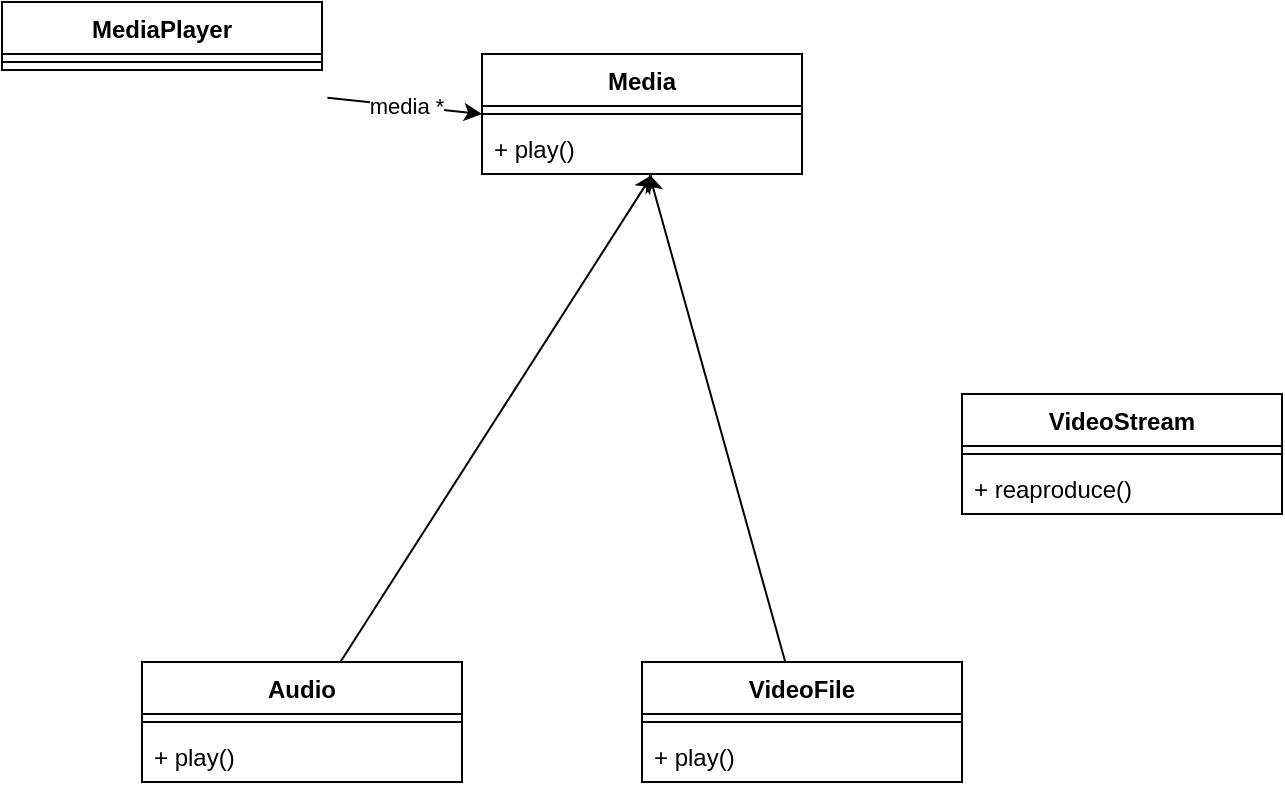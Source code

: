 <mxfile>
    <diagram id="M0sOIqf9t7IhPtVmi4RY" name="Página-1">
        <mxGraphModel dx="1254" dy="617" grid="1" gridSize="10" guides="1" tooltips="1" connect="1" arrows="1" fold="1" page="1" pageScale="1" pageWidth="827" pageHeight="1169" math="0" shadow="0">
            <root>
                <mxCell id="0"/>
                <mxCell id="1" parent="0"/>
                <mxCell id="23" style="edgeStyle=none;html=1;" edge="1" parent="1" source="2" target="17">
                    <mxGeometry relative="1" as="geometry"/>
                </mxCell>
                <mxCell id="2" value="VideoFile" style="swimlane;fontStyle=1;align=center;verticalAlign=top;childLayout=stackLayout;horizontal=1;startSize=26;horizontalStack=0;resizeParent=1;resizeParentMax=0;resizeLast=0;collapsible=1;marginBottom=0;" vertex="1" parent="1">
                    <mxGeometry x="360" y="424" width="160" height="60" as="geometry"/>
                </mxCell>
                <mxCell id="4" value="" style="line;strokeWidth=1;fillColor=none;align=left;verticalAlign=middle;spacingTop=-1;spacingLeft=3;spacingRight=3;rotatable=0;labelPosition=right;points=[];portConstraint=eastwest;" vertex="1" parent="2">
                    <mxGeometry y="26" width="160" height="8" as="geometry"/>
                </mxCell>
                <mxCell id="26" value="+ play()" style="text;strokeColor=none;fillColor=none;align=left;verticalAlign=top;spacingLeft=4;spacingRight=4;overflow=hidden;rotatable=0;points=[[0,0.5],[1,0.5]];portConstraint=eastwest;" vertex="1" parent="2">
                    <mxGeometry y="34" width="160" height="26" as="geometry"/>
                </mxCell>
                <mxCell id="24" style="edgeStyle=none;html=1;entryX=0.532;entryY=1.013;entryDx=0;entryDy=0;entryPerimeter=0;" edge="1" parent="1" source="6" target="17">
                    <mxGeometry relative="1" as="geometry"/>
                </mxCell>
                <mxCell id="6" value="Audio" style="swimlane;fontStyle=1;align=center;verticalAlign=top;childLayout=stackLayout;horizontal=1;startSize=26;horizontalStack=0;resizeParent=1;resizeParentMax=0;resizeLast=0;collapsible=1;marginBottom=0;" vertex="1" parent="1">
                    <mxGeometry x="110" y="424" width="160" height="60" as="geometry"/>
                </mxCell>
                <mxCell id="8" value="" style="line;strokeWidth=1;fillColor=none;align=left;verticalAlign=middle;spacingTop=-1;spacingLeft=3;spacingRight=3;rotatable=0;labelPosition=right;points=[];portConstraint=eastwest;" vertex="1" parent="6">
                    <mxGeometry y="26" width="160" height="8" as="geometry"/>
                </mxCell>
                <mxCell id="25" value="+ play()" style="text;strokeColor=none;fillColor=none;align=left;verticalAlign=top;spacingLeft=4;spacingRight=4;overflow=hidden;rotatable=0;points=[[0,0.5],[1,0.5]];portConstraint=eastwest;" vertex="1" parent="6">
                    <mxGeometry y="34" width="160" height="26" as="geometry"/>
                </mxCell>
                <mxCell id="10" value="MediaPlayer" style="swimlane;fontStyle=1;align=center;verticalAlign=top;childLayout=stackLayout;horizontal=1;startSize=26;horizontalStack=0;resizeParent=1;resizeParentMax=0;resizeLast=0;collapsible=1;marginBottom=0;" vertex="1" parent="1">
                    <mxGeometry x="40" y="94" width="160" height="34" as="geometry"/>
                </mxCell>
                <mxCell id="12" value="" style="line;strokeWidth=1;fillColor=none;align=left;verticalAlign=middle;spacingTop=-1;spacingLeft=3;spacingRight=3;rotatable=0;labelPosition=right;points=[];portConstraint=eastwest;" vertex="1" parent="10">
                    <mxGeometry y="26" width="160" height="8" as="geometry"/>
                </mxCell>
                <mxCell id="14" value="Media" style="swimlane;fontStyle=1;align=center;verticalAlign=top;childLayout=stackLayout;horizontal=1;startSize=26;horizontalStack=0;resizeParent=1;resizeParentMax=0;resizeLast=0;collapsible=1;marginBottom=0;" vertex="1" parent="1">
                    <mxGeometry x="280" y="120" width="160" height="60" as="geometry"/>
                </mxCell>
                <mxCell id="16" value="" style="line;strokeWidth=1;fillColor=none;align=left;verticalAlign=middle;spacingTop=-1;spacingLeft=3;spacingRight=3;rotatable=0;labelPosition=right;points=[];portConstraint=eastwest;" vertex="1" parent="14">
                    <mxGeometry y="26" width="160" height="8" as="geometry"/>
                </mxCell>
                <mxCell id="17" value="+ play()" style="text;strokeColor=none;fillColor=none;align=left;verticalAlign=top;spacingLeft=4;spacingRight=4;overflow=hidden;rotatable=0;points=[[0,0.5],[1,0.5]];portConstraint=eastwest;" vertex="1" parent="14">
                    <mxGeometry y="34" width="160" height="26" as="geometry"/>
                </mxCell>
                <mxCell id="18" value="VideoStream" style="swimlane;fontStyle=1;align=center;verticalAlign=top;childLayout=stackLayout;horizontal=1;startSize=26;horizontalStack=0;resizeParent=1;resizeParentMax=0;resizeLast=0;collapsible=1;marginBottom=0;" vertex="1" parent="1">
                    <mxGeometry x="520" y="290" width="160" height="60" as="geometry"/>
                </mxCell>
                <mxCell id="20" value="" style="line;strokeWidth=1;fillColor=none;align=left;verticalAlign=middle;spacingTop=-1;spacingLeft=3;spacingRight=3;rotatable=0;labelPosition=right;points=[];portConstraint=eastwest;" vertex="1" parent="18">
                    <mxGeometry y="26" width="160" height="8" as="geometry"/>
                </mxCell>
                <mxCell id="21" value="+ reaproduce()" style="text;strokeColor=none;fillColor=none;align=left;verticalAlign=top;spacingLeft=4;spacingRight=4;overflow=hidden;rotatable=0;points=[[0,0.5],[1,0.5]];portConstraint=eastwest;" vertex="1" parent="18">
                    <mxGeometry y="34" width="160" height="26" as="geometry"/>
                </mxCell>
                <mxCell id="22" value="media *" style="edgeStyle=none;html=1;entryX=0;entryY=0.5;entryDx=0;entryDy=0;exitX=1.017;exitY=0.84;exitDx=0;exitDy=0;exitPerimeter=0;" edge="1" parent="1" target="14">
                    <mxGeometry relative="1" as="geometry">
                        <mxPoint x="202.72" y="141.84" as="sourcePoint"/>
                    </mxGeometry>
                </mxCell>
            </root>
        </mxGraphModel>
    </diagram>
    <diagram id="GEUUmcCe5G__TPpDrk5j" name="Página-2">
        <mxGraphModel dx="1254" dy="617" grid="1" gridSize="10" guides="1" tooltips="1" connect="1" arrows="1" fold="1" page="1" pageScale="1" pageWidth="827" pageHeight="1169" math="0" shadow="0">
            <root>
                <mxCell id="oVD8lNPLWbL6MF5yGQSg-0"/>
                <mxCell id="oVD8lNPLWbL6MF5yGQSg-1" parent="oVD8lNPLWbL6MF5yGQSg-0"/>
                <mxCell id="dm-MynrT_QTGDc4ig-lb-11" style="edgeStyle=none;html=1;fontSize=12;endArrow=block;endFill=0;endSize=12;" edge="1" parent="oVD8lNPLWbL6MF5yGQSg-1" source="oVD8lNPLWbL6MF5yGQSg-3" target="oVD8lNPLWbL6MF5yGQSg-14">
                    <mxGeometry relative="1" as="geometry"/>
                </mxCell>
                <mxCell id="oVD8lNPLWbL6MF5yGQSg-3" value="VideoFile" style="swimlane;fontStyle=1;align=center;verticalAlign=top;childLayout=stackLayout;horizontal=1;startSize=26;horizontalStack=0;resizeParent=1;resizeParentMax=0;resizeLast=0;collapsible=1;marginBottom=0;" vertex="1" parent="oVD8lNPLWbL6MF5yGQSg-1">
                    <mxGeometry x="254" y="410" width="160" height="60" as="geometry"/>
                </mxCell>
                <mxCell id="oVD8lNPLWbL6MF5yGQSg-4" value="" style="line;strokeWidth=1;fillColor=none;align=left;verticalAlign=middle;spacingTop=-1;spacingLeft=3;spacingRight=3;rotatable=0;labelPosition=right;points=[];portConstraint=eastwest;" vertex="1" parent="oVD8lNPLWbL6MF5yGQSg-3">
                    <mxGeometry y="26" width="160" height="8" as="geometry"/>
                </mxCell>
                <mxCell id="oVD8lNPLWbL6MF5yGQSg-5" value="+ play()" style="text;strokeColor=none;fillColor=none;align=left;verticalAlign=top;spacingLeft=4;spacingRight=4;overflow=hidden;rotatable=0;points=[[0,0.5],[1,0.5]];portConstraint=eastwest;" vertex="1" parent="oVD8lNPLWbL6MF5yGQSg-3">
                    <mxGeometry y="34" width="160" height="26" as="geometry"/>
                </mxCell>
                <mxCell id="oVD8lNPLWbL6MF5yGQSg-6" style="edgeStyle=none;html=1;entryX=-0.008;entryY=0.994;entryDx=0;entryDy=0;entryPerimeter=0;endArrow=block;endFill=0;endSize=12;" edge="1" parent="oVD8lNPLWbL6MF5yGQSg-1" source="oVD8lNPLWbL6MF5yGQSg-7" target="oVD8lNPLWbL6MF5yGQSg-14">
                    <mxGeometry relative="1" as="geometry"/>
                </mxCell>
                <mxCell id="oVD8lNPLWbL6MF5yGQSg-7" value="Audio" style="swimlane;fontStyle=1;align=center;verticalAlign=top;childLayout=stackLayout;horizontal=1;startSize=26;horizontalStack=0;resizeParent=1;resizeParentMax=0;resizeLast=0;collapsible=1;marginBottom=0;" vertex="1" parent="oVD8lNPLWbL6MF5yGQSg-1">
                    <mxGeometry x="70" y="320" width="160" height="60" as="geometry"/>
                </mxCell>
                <mxCell id="oVD8lNPLWbL6MF5yGQSg-8" value="" style="line;strokeWidth=1;fillColor=none;align=left;verticalAlign=middle;spacingTop=-1;spacingLeft=3;spacingRight=3;rotatable=0;labelPosition=right;points=[];portConstraint=eastwest;" vertex="1" parent="oVD8lNPLWbL6MF5yGQSg-7">
                    <mxGeometry y="26" width="160" height="8" as="geometry"/>
                </mxCell>
                <mxCell id="oVD8lNPLWbL6MF5yGQSg-9" value="+ play()" style="text;strokeColor=none;fillColor=none;align=left;verticalAlign=top;spacingLeft=4;spacingRight=4;overflow=hidden;rotatable=0;points=[[0,0.5],[1,0.5]];portConstraint=eastwest;" vertex="1" parent="oVD8lNPLWbL6MF5yGQSg-7">
                    <mxGeometry y="34" width="160" height="26" as="geometry"/>
                </mxCell>
                <mxCell id="oVD8lNPLWbL6MF5yGQSg-10" value="MediaPlayer" style="swimlane;fontStyle=1;align=center;verticalAlign=top;childLayout=stackLayout;horizontal=1;startSize=26;horizontalStack=0;resizeParent=1;resizeParentMax=0;resizeLast=0;collapsible=1;marginBottom=0;" vertex="1" parent="oVD8lNPLWbL6MF5yGQSg-1">
                    <mxGeometry x="40" y="94" width="160" height="34" as="geometry"/>
                </mxCell>
                <mxCell id="oVD8lNPLWbL6MF5yGQSg-11" value="" style="line;strokeWidth=1;fillColor=none;align=left;verticalAlign=middle;spacingTop=-1;spacingLeft=3;spacingRight=3;rotatable=0;labelPosition=right;points=[];portConstraint=eastwest;" vertex="1" parent="oVD8lNPLWbL6MF5yGQSg-10">
                    <mxGeometry y="26" width="160" height="8" as="geometry"/>
                </mxCell>
                <mxCell id="oVD8lNPLWbL6MF5yGQSg-12" value="Media" style="swimlane;fontStyle=1;align=center;verticalAlign=top;childLayout=stackLayout;horizontal=1;startSize=26;horizontalStack=0;resizeParent=1;resizeParentMax=0;resizeLast=0;collapsible=1;marginBottom=0;" vertex="1" parent="oVD8lNPLWbL6MF5yGQSg-1">
                    <mxGeometry x="334" y="68" width="160" height="60" as="geometry"/>
                </mxCell>
                <mxCell id="oVD8lNPLWbL6MF5yGQSg-13" value="" style="line;strokeWidth=1;fillColor=none;align=left;verticalAlign=middle;spacingTop=-1;spacingLeft=3;spacingRight=3;rotatable=0;labelPosition=right;points=[];portConstraint=eastwest;" vertex="1" parent="oVD8lNPLWbL6MF5yGQSg-12">
                    <mxGeometry y="26" width="160" height="8" as="geometry"/>
                </mxCell>
                <mxCell id="oVD8lNPLWbL6MF5yGQSg-14" value="+ play()" style="text;strokeColor=none;fillColor=none;align=left;verticalAlign=top;spacingLeft=4;spacingRight=4;overflow=hidden;rotatable=0;points=[[0,0.5],[1,0.5]];portConstraint=eastwest;" vertex="1" parent="oVD8lNPLWbL6MF5yGQSg-12">
                    <mxGeometry y="34" width="160" height="26" as="geometry"/>
                </mxCell>
                <mxCell id="oVD8lNPLWbL6MF5yGQSg-15" value="media *" style="edgeStyle=none;html=1;entryX=0;entryY=0.5;entryDx=0;entryDy=0;exitX=1;exitY=0.25;exitDx=0;exitDy=0;endSize=11;fontSize=12;" edge="1" parent="oVD8lNPLWbL6MF5yGQSg-1" target="oVD8lNPLWbL6MF5yGQSg-12" source="oVD8lNPLWbL6MF5yGQSg-10">
                    <mxGeometry relative="1" as="geometry">
                        <mxPoint x="202.72" y="141.84" as="sourcePoint"/>
                    </mxGeometry>
                </mxCell>
                <mxCell id="dm-MynrT_QTGDc4ig-lb-0" value="VideoStream" style="swimlane;fontStyle=1;align=center;verticalAlign=top;childLayout=stackLayout;horizontal=1;startSize=26;horizontalStack=0;resizeParent=1;resizeParentMax=0;resizeLast=0;collapsible=1;marginBottom=0;" vertex="1" parent="oVD8lNPLWbL6MF5yGQSg-1">
                    <mxGeometry x="510" y="470" width="160" height="60" as="geometry"/>
                </mxCell>
                <mxCell id="dm-MynrT_QTGDc4ig-lb-1" value="" style="line;strokeWidth=1;fillColor=none;align=left;verticalAlign=middle;spacingTop=-1;spacingLeft=3;spacingRight=3;rotatable=0;labelPosition=right;points=[];portConstraint=eastwest;" vertex="1" parent="dm-MynrT_QTGDc4ig-lb-0">
                    <mxGeometry y="26" width="160" height="8" as="geometry"/>
                </mxCell>
                <mxCell id="dm-MynrT_QTGDc4ig-lb-2" value="+ reproduce()" style="text;strokeColor=none;fillColor=none;align=left;verticalAlign=top;spacingLeft=4;spacingRight=4;overflow=hidden;rotatable=0;points=[[0,0.5],[1,0.5]];portConstraint=eastwest;" vertex="1" parent="dm-MynrT_QTGDc4ig-lb-0">
                    <mxGeometry y="34" width="160" height="26" as="geometry"/>
                </mxCell>
                <mxCell id="dm-MynrT_QTGDc4ig-lb-12" style="edgeStyle=none;html=1;entryX=0.976;entryY=0.994;entryDx=0;entryDy=0;entryPerimeter=0;fontSize=12;endArrow=block;endFill=0;endSize=12;" edge="1" parent="oVD8lNPLWbL6MF5yGQSg-1" source="dm-MynrT_QTGDc4ig-lb-3" target="oVD8lNPLWbL6MF5yGQSg-14">
                    <mxGeometry relative="1" as="geometry"/>
                </mxCell>
                <mxCell id="dm-MynrT_QTGDc4ig-lb-3" value="VideoStreamAdapter" style="swimlane;fontStyle=1;align=center;verticalAlign=top;childLayout=stackLayout;horizontal=1;startSize=26;horizontalStack=0;resizeParent=1;resizeParentMax=0;resizeLast=0;collapsible=1;marginBottom=0;" vertex="1" parent="oVD8lNPLWbL6MF5yGQSg-1">
                    <mxGeometry x="480" y="300" width="160" height="60" as="geometry"/>
                </mxCell>
                <mxCell id="dm-MynrT_QTGDc4ig-lb-4" value="" style="line;strokeWidth=1;fillColor=none;align=left;verticalAlign=middle;spacingTop=-1;spacingLeft=3;spacingRight=3;rotatable=0;labelPosition=right;points=[];portConstraint=eastwest;" vertex="1" parent="dm-MynrT_QTGDc4ig-lb-3">
                    <mxGeometry y="26" width="160" height="8" as="geometry"/>
                </mxCell>
                <mxCell id="dm-MynrT_QTGDc4ig-lb-5" value="+ play()" style="text;strokeColor=none;fillColor=none;align=left;verticalAlign=top;spacingLeft=4;spacingRight=4;overflow=hidden;rotatable=0;points=[[0,0.5],[1,0.5]];portConstraint=eastwest;" vertex="1" parent="dm-MynrT_QTGDc4ig-lb-3">
                    <mxGeometry y="34" width="160" height="26" as="geometry"/>
                </mxCell>
                <mxCell id="dm-MynrT_QTGDc4ig-lb-7" value="- adaptee" style="edgeStyle=none;html=1;entryX=0.5;entryY=0;entryDx=0;entryDy=0;fontSize=12;" edge="1" parent="oVD8lNPLWbL6MF5yGQSg-1" source="dm-MynrT_QTGDc4ig-lb-5" target="dm-MynrT_QTGDc4ig-lb-0">
                    <mxGeometry relative="1" as="geometry"/>
                </mxCell>
            </root>
        </mxGraphModel>
    </diagram>
</mxfile>